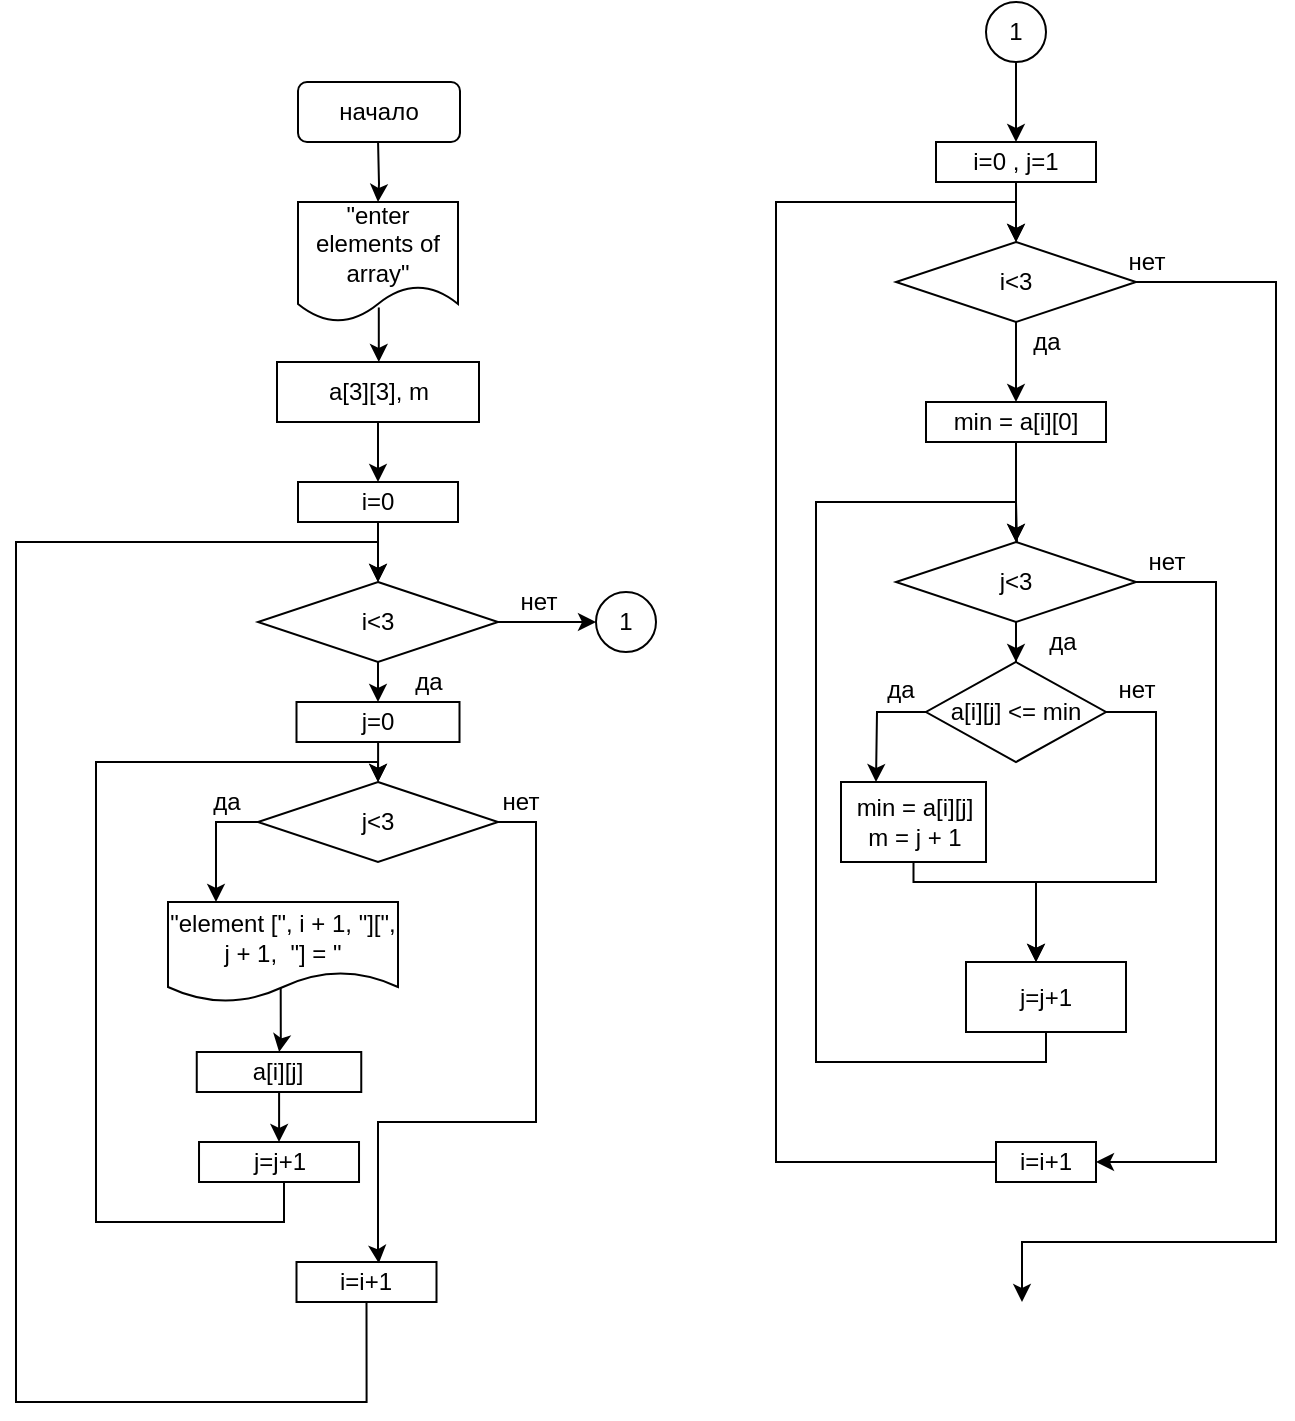 <mxfile version="15.7.4" type="github">
  <diagram id="aShKJb1EcJVqntHxSxEi" name="Page-1">
    <mxGraphModel dx="-332" dy="817" grid="1" gridSize="10" guides="1" tooltips="1" connect="1" arrows="1" fold="1" page="1" pageScale="1" pageWidth="827" pageHeight="1169" math="0" shadow="0">
      <root>
        <mxCell id="0" />
        <mxCell id="1" parent="0" />
        <mxCell id="8L_f6q-vc3C_Bcib5PFj-7" value="" style="edgeStyle=orthogonalEdgeStyle;rounded=0;orthogonalLoop=1;jettySize=auto;html=1;" parent="1" source="8L_f6q-vc3C_Bcib5PFj-8" target="8L_f6q-vc3C_Bcib5PFj-11" edge="1">
          <mxGeometry relative="1" as="geometry" />
        </mxCell>
        <mxCell id="8L_f6q-vc3C_Bcib5PFj-8" value="i=0" style="whiteSpace=wrap;html=1;rounded=0;" parent="1" vertex="1">
          <mxGeometry x="1131" y="290" width="80" height="20" as="geometry" />
        </mxCell>
        <mxCell id="qnYledQh9NX3tpmkD9LS-4" value="" style="edgeStyle=orthogonalEdgeStyle;rounded=0;orthogonalLoop=1;jettySize=auto;html=1;" parent="1" source="8L_f6q-vc3C_Bcib5PFj-11" target="qnYledQh9NX3tpmkD9LS-1" edge="1">
          <mxGeometry relative="1" as="geometry" />
        </mxCell>
        <mxCell id="8L_f6q-vc3C_Bcib5PFj-11" value="i&amp;lt;3" style="rhombus;whiteSpace=wrap;html=1;rounded=0;" parent="1" vertex="1">
          <mxGeometry x="1111" y="340" width="120" height="40" as="geometry" />
        </mxCell>
        <mxCell id="8L_f6q-vc3C_Bcib5PFj-13" value="" style="edgeStyle=orthogonalEdgeStyle;rounded=0;orthogonalLoop=1;jettySize=auto;html=1;entryX=0.5;entryY=0;entryDx=0;entryDy=0;startArrow=none;exitX=0.5;exitY=1;exitDx=0;exitDy=0;" parent="1" source="8L_f6q-vc3C_Bcib5PFj-18" target="8L_f6q-vc3C_Bcib5PFj-11" edge="1">
          <mxGeometry relative="1" as="geometry">
            <mxPoint x="1191" y="320" as="targetPoint" />
            <Array as="points">
              <mxPoint x="1165" y="750" />
              <mxPoint x="990" y="750" />
              <mxPoint x="990" y="320" />
              <mxPoint x="1171" y="320" />
            </Array>
            <mxPoint x="1166" y="550" as="sourcePoint" />
          </mxGeometry>
        </mxCell>
        <mxCell id="8L_f6q-vc3C_Bcib5PFj-16" value="нет" style="text;html=1;align=center;verticalAlign=middle;resizable=0;points=[];autosize=1;strokeColor=none;fillColor=none;" parent="1" vertex="1">
          <mxGeometry x="1221.5" y="440" width="40" height="20" as="geometry" />
        </mxCell>
        <mxCell id="8L_f6q-vc3C_Bcib5PFj-18" value="i=i+1" style="rounded=0;whiteSpace=wrap;html=1;" parent="1" vertex="1">
          <mxGeometry x="1130.25" y="680" width="70" height="20" as="geometry" />
        </mxCell>
        <mxCell id="8L_f6q-vc3C_Bcib5PFj-27" value="" style="edgeStyle=orthogonalEdgeStyle;rounded=0;orthogonalLoop=1;jettySize=auto;html=1;" parent="1" target="8L_f6q-vc3C_Bcib5PFj-26" edge="1">
          <mxGeometry relative="1" as="geometry">
            <mxPoint x="1171.029" y="120" as="sourcePoint" />
          </mxGeometry>
        </mxCell>
        <mxCell id="8L_f6q-vc3C_Bcib5PFj-29" value="" style="edgeStyle=orthogonalEdgeStyle;rounded=0;orthogonalLoop=1;jettySize=auto;html=1;exitX=0.505;exitY=0.879;exitDx=0;exitDy=0;exitPerimeter=0;" parent="1" source="8L_f6q-vc3C_Bcib5PFj-26" target="8L_f6q-vc3C_Bcib5PFj-28" edge="1">
          <mxGeometry relative="1" as="geometry" />
        </mxCell>
        <mxCell id="8L_f6q-vc3C_Bcib5PFj-26" value="&quot;enter elements of array&quot;" style="shape=document;whiteSpace=wrap;html=1;boundedLbl=1;" parent="1" vertex="1">
          <mxGeometry x="1131" y="150" width="80" height="60" as="geometry" />
        </mxCell>
        <mxCell id="8L_f6q-vc3C_Bcib5PFj-30" value="" style="edgeStyle=orthogonalEdgeStyle;rounded=0;orthogonalLoop=1;jettySize=auto;html=1;entryX=0.5;entryY=0;entryDx=0;entryDy=0;" parent="1" source="8L_f6q-vc3C_Bcib5PFj-28" target="8L_f6q-vc3C_Bcib5PFj-8" edge="1">
          <mxGeometry relative="1" as="geometry" />
        </mxCell>
        <mxCell id="8L_f6q-vc3C_Bcib5PFj-28" value="a[3][3], m" style="whiteSpace=wrap;html=1;" parent="1" vertex="1">
          <mxGeometry x="1120.5" y="230" width="101" height="30" as="geometry" />
        </mxCell>
        <mxCell id="8L_f6q-vc3C_Bcib5PFj-31" value="начало" style="rounded=1;whiteSpace=wrap;html=1;" parent="1" vertex="1">
          <mxGeometry x="1131" y="90" width="81" height="30" as="geometry" />
        </mxCell>
        <mxCell id="qnYledQh9NX3tpmkD9LS-8" value="" style="edgeStyle=orthogonalEdgeStyle;rounded=0;orthogonalLoop=1;jettySize=auto;html=1;exitX=0.49;exitY=0.85;exitDx=0;exitDy=0;exitPerimeter=0;" parent="1" source="8L_f6q-vc3C_Bcib5PFj-32" target="8L_f6q-vc3C_Bcib5PFj-34" edge="1">
          <mxGeometry relative="1" as="geometry" />
        </mxCell>
        <mxCell id="8L_f6q-vc3C_Bcib5PFj-32" value="&quot;element [&quot;, i + 1, &quot;][&quot;, j + 1,&amp;nbsp; &quot;] = &quot;" style="shape=document;whiteSpace=wrap;html=1;boundedLbl=1;" parent="1" vertex="1">
          <mxGeometry x="1066" y="500" width="115" height="50" as="geometry" />
        </mxCell>
        <mxCell id="qnYledQh9NX3tpmkD9LS-13" value="" style="edgeStyle=orthogonalEdgeStyle;rounded=0;orthogonalLoop=1;jettySize=auto;html=1;" parent="1" edge="1">
          <mxGeometry relative="1" as="geometry">
            <mxPoint x="1171" y="440" as="targetPoint" />
            <mxPoint x="1124" y="640" as="sourcePoint" />
            <Array as="points">
              <mxPoint x="1124" y="660" />
              <mxPoint x="1030" y="660" />
              <mxPoint x="1030" y="430" />
              <mxPoint x="1171" y="430" />
            </Array>
          </mxGeometry>
        </mxCell>
        <mxCell id="qnYledQh9NX3tpmkD9LS-33" value="" style="edgeStyle=orthogonalEdgeStyle;rounded=0;orthogonalLoop=1;jettySize=auto;html=1;" parent="1" source="8L_f6q-vc3C_Bcib5PFj-34" target="qnYledQh9NX3tpmkD9LS-32" edge="1">
          <mxGeometry relative="1" as="geometry" />
        </mxCell>
        <mxCell id="8L_f6q-vc3C_Bcib5PFj-34" value="a[i][j]" style="whiteSpace=wrap;html=1;" parent="1" vertex="1">
          <mxGeometry x="1080.38" y="575" width="82.25" height="20" as="geometry" />
        </mxCell>
        <mxCell id="8L_f6q-vc3C_Bcib5PFj-38" value="да" style="text;html=1;align=center;verticalAlign=middle;resizable=0;points=[];autosize=1;strokeColor=none;fillColor=none;" parent="1" vertex="1">
          <mxGeometry x="1181" y="380" width="30" height="20" as="geometry" />
        </mxCell>
        <mxCell id="qnYledQh9NX3tpmkD9LS-12" value="" style="edgeStyle=orthogonalEdgeStyle;rounded=0;orthogonalLoop=1;jettySize=auto;html=1;entryX=0.5;entryY=0;entryDx=0;entryDy=0;" parent="1" source="qnYledQh9NX3tpmkD9LS-1" target="qnYledQh9NX3tpmkD9LS-6" edge="1">
          <mxGeometry relative="1" as="geometry" />
        </mxCell>
        <mxCell id="qnYledQh9NX3tpmkD9LS-1" value="j=0" style="whiteSpace=wrap;html=1;rounded=0;" parent="1" vertex="1">
          <mxGeometry x="1130.25" y="400" width="81.5" height="20" as="geometry" />
        </mxCell>
        <mxCell id="qnYledQh9NX3tpmkD9LS-7" value="" style="edgeStyle=orthogonalEdgeStyle;rounded=0;orthogonalLoop=1;jettySize=auto;html=1;" parent="1" source="qnYledQh9NX3tpmkD9LS-6" edge="1">
          <mxGeometry relative="1" as="geometry">
            <mxPoint x="1090" y="500" as="targetPoint" />
            <Array as="points">
              <mxPoint x="1090" y="460" />
              <mxPoint x="1090" y="500" />
            </Array>
          </mxGeometry>
        </mxCell>
        <mxCell id="qnYledQh9NX3tpmkD9LS-11" value="" style="edgeStyle=orthogonalEdgeStyle;rounded=0;orthogonalLoop=1;jettySize=auto;html=1;exitX=1;exitY=0.5;exitDx=0;exitDy=0;entryX=0.588;entryY=0.03;entryDx=0;entryDy=0;entryPerimeter=0;" parent="1" source="qnYledQh9NX3tpmkD9LS-6" target="8L_f6q-vc3C_Bcib5PFj-18" edge="1">
          <mxGeometry relative="1" as="geometry">
            <mxPoint x="1171" y="676" as="targetPoint" />
            <Array as="points">
              <mxPoint x="1250" y="460" />
              <mxPoint x="1250" y="610" />
              <mxPoint x="1171" y="610" />
              <mxPoint x="1171" y="676" />
              <mxPoint x="1171" y="676" />
            </Array>
          </mxGeometry>
        </mxCell>
        <mxCell id="qnYledQh9NX3tpmkD9LS-6" value="j&amp;lt;3" style="rhombus;whiteSpace=wrap;html=1;rounded=0;" parent="1" vertex="1">
          <mxGeometry x="1111" y="440" width="120" height="40" as="geometry" />
        </mxCell>
        <mxCell id="qnYledQh9NX3tpmkD9LS-9" value="да" style="text;html=1;align=center;verticalAlign=middle;resizable=0;points=[];autosize=1;strokeColor=none;fillColor=none;" parent="1" vertex="1">
          <mxGeometry x="1080.38" y="440" width="30" height="20" as="geometry" />
        </mxCell>
        <mxCell id="qnYledQh9NX3tpmkD9LS-15" value="" style="edgeStyle=orthogonalEdgeStyle;rounded=0;orthogonalLoop=1;jettySize=auto;html=1;exitX=1;exitY=0.5;exitDx=0;exitDy=0;" parent="1" source="8L_f6q-vc3C_Bcib5PFj-11" edge="1">
          <mxGeometry relative="1" as="geometry">
            <mxPoint x="1280" y="360" as="targetPoint" />
          </mxGeometry>
        </mxCell>
        <mxCell id="qnYledQh9NX3tpmkD9LS-10" value="нет" style="text;html=1;align=center;verticalAlign=middle;resizable=0;points=[];autosize=1;strokeColor=none;fillColor=none;" parent="1" vertex="1">
          <mxGeometry x="1231" y="340" width="40" height="20" as="geometry" />
        </mxCell>
        <mxCell id="qnYledQh9NX3tpmkD9LS-21" value="" style="edgeStyle=orthogonalEdgeStyle;rounded=0;orthogonalLoop=1;jettySize=auto;html=1;" parent="1" source="qnYledQh9NX3tpmkD9LS-14" target="qnYledQh9NX3tpmkD9LS-20" edge="1">
          <mxGeometry relative="1" as="geometry" />
        </mxCell>
        <mxCell id="qnYledQh9NX3tpmkD9LS-14" value="i=0 , j=1" style="whiteSpace=wrap;html=1;rounded=0;" parent="1" vertex="1">
          <mxGeometry x="1450" y="120" width="80" height="20" as="geometry" />
        </mxCell>
        <mxCell id="qnYledQh9NX3tpmkD9LS-17" value="1" style="ellipse;whiteSpace=wrap;html=1;aspect=fixed;" parent="1" vertex="1">
          <mxGeometry x="1280" y="345" width="30" height="30" as="geometry" />
        </mxCell>
        <mxCell id="qnYledQh9NX3tpmkD9LS-19" value="" style="edgeStyle=orthogonalEdgeStyle;rounded=0;orthogonalLoop=1;jettySize=auto;html=1;entryX=0.5;entryY=0;entryDx=0;entryDy=0;" parent="1" source="qnYledQh9NX3tpmkD9LS-18" target="qnYledQh9NX3tpmkD9LS-14" edge="1">
          <mxGeometry relative="1" as="geometry">
            <mxPoint x="1490" y="100" as="targetPoint" />
          </mxGeometry>
        </mxCell>
        <mxCell id="qnYledQh9NX3tpmkD9LS-18" value="1" style="ellipse;whiteSpace=wrap;html=1;aspect=fixed;" parent="1" vertex="1">
          <mxGeometry x="1475" y="50" width="30" height="30" as="geometry" />
        </mxCell>
        <mxCell id="qnYledQh9NX3tpmkD9LS-23" value="" style="edgeStyle=orthogonalEdgeStyle;rounded=0;orthogonalLoop=1;jettySize=auto;html=1;" parent="1" source="qnYledQh9NX3tpmkD9LS-20" target="qnYledQh9NX3tpmkD9LS-22" edge="1">
          <mxGeometry relative="1" as="geometry" />
        </mxCell>
        <mxCell id="qnYledQh9NX3tpmkD9LS-20" value="i&amp;lt;3" style="rhombus;whiteSpace=wrap;html=1;rounded=0;" parent="1" vertex="1">
          <mxGeometry x="1430" y="170" width="120" height="40" as="geometry" />
        </mxCell>
        <mxCell id="qnYledQh9NX3tpmkD9LS-27" value="" style="edgeStyle=orthogonalEdgeStyle;rounded=0;orthogonalLoop=1;jettySize=auto;html=1;" parent="1" source="qnYledQh9NX3tpmkD9LS-22" edge="1">
          <mxGeometry relative="1" as="geometry">
            <mxPoint x="1490" y="320" as="targetPoint" />
          </mxGeometry>
        </mxCell>
        <mxCell id="qnYledQh9NX3tpmkD9LS-22" value="min = a[i][0]" style="whiteSpace=wrap;html=1;rounded=0;" parent="1" vertex="1">
          <mxGeometry x="1445" y="250" width="90" height="20" as="geometry" />
        </mxCell>
        <mxCell id="qnYledQh9NX3tpmkD9LS-24" value="да" style="text;html=1;align=center;verticalAlign=middle;resizable=0;points=[];autosize=1;strokeColor=none;fillColor=none;" parent="1" vertex="1">
          <mxGeometry x="1490" y="210" width="30" height="20" as="geometry" />
        </mxCell>
        <mxCell id="qnYledQh9NX3tpmkD9LS-35" value="" style="edgeStyle=orthogonalEdgeStyle;rounded=0;orthogonalLoop=1;jettySize=auto;html=1;exitX=1;exitY=0.5;exitDx=0;exitDy=0;" parent="1" source="qnYledQh9NX3tpmkD9LS-20" edge="1">
          <mxGeometry relative="1" as="geometry">
            <mxPoint x="1493" y="700" as="targetPoint" />
            <Array as="points">
              <mxPoint x="1620" y="190" />
              <mxPoint x="1620" y="670" />
              <mxPoint x="1493" y="670" />
            </Array>
          </mxGeometry>
        </mxCell>
        <mxCell id="qnYledQh9NX3tpmkD9LS-25" value="нет" style="text;html=1;align=center;verticalAlign=middle;resizable=0;points=[];autosize=1;strokeColor=none;fillColor=none;" parent="1" vertex="1">
          <mxGeometry x="1535" y="170" width="40" height="20" as="geometry" />
        </mxCell>
        <mxCell id="qnYledQh9NX3tpmkD9LS-29" value="" style="edgeStyle=orthogonalEdgeStyle;rounded=0;orthogonalLoop=1;jettySize=auto;html=1;" parent="1" target="qnYledQh9NX3tpmkD9LS-28" edge="1">
          <mxGeometry relative="1" as="geometry">
            <mxPoint x="1490" y="300" as="sourcePoint" />
          </mxGeometry>
        </mxCell>
        <mxCell id="qnYledQh9NX3tpmkD9LS-37" value="" style="edgeStyle=orthogonalEdgeStyle;rounded=0;orthogonalLoop=1;jettySize=auto;html=1;startArrow=none;" parent="1" source="qnYledQh9NX3tpmkD9LS-50" edge="1">
          <mxGeometry relative="1" as="geometry">
            <mxPoint x="1490" y="170" as="targetPoint" />
            <mxPoint x="1500" y="590" as="sourcePoint" />
            <Array as="points">
              <mxPoint x="1370" y="150" />
              <mxPoint x="1490" y="150" />
            </Array>
          </mxGeometry>
        </mxCell>
        <mxCell id="qnYledQh9NX3tpmkD9LS-41" value="" style="edgeStyle=orthogonalEdgeStyle;rounded=0;orthogonalLoop=1;jettySize=auto;html=1;" parent="1" source="qnYledQh9NX3tpmkD9LS-28" target="qnYledQh9NX3tpmkD9LS-40" edge="1">
          <mxGeometry relative="1" as="geometry" />
        </mxCell>
        <mxCell id="qnYledQh9NX3tpmkD9LS-28" value="j&amp;lt;3" style="rhombus;whiteSpace=wrap;html=1;rounded=0;" parent="1" vertex="1">
          <mxGeometry x="1430" y="320" width="120" height="40" as="geometry" />
        </mxCell>
        <mxCell id="qnYledQh9NX3tpmkD9LS-32" value="j=j+1" style="whiteSpace=wrap;html=1;" parent="1" vertex="1">
          <mxGeometry x="1081.51" y="620" width="80" height="20" as="geometry" />
        </mxCell>
        <mxCell id="qnYledQh9NX3tpmkD9LS-52" value="" style="edgeStyle=orthogonalEdgeStyle;rounded=0;orthogonalLoop=1;jettySize=auto;html=1;exitX=1;exitY=0.5;exitDx=0;exitDy=0;entryX=1;entryY=0.5;entryDx=0;entryDy=0;" parent="1" source="qnYledQh9NX3tpmkD9LS-28" target="qnYledQh9NX3tpmkD9LS-50" edge="1">
          <mxGeometry relative="1" as="geometry">
            <mxPoint x="1590" y="650" as="targetPoint" />
            <Array as="points">
              <mxPoint x="1590" y="340" />
              <mxPoint x="1590" y="630" />
            </Array>
          </mxGeometry>
        </mxCell>
        <mxCell id="qnYledQh9NX3tpmkD9LS-38" value="нет" style="text;html=1;align=center;verticalAlign=middle;resizable=0;points=[];autosize=1;strokeColor=none;fillColor=none;" parent="1" vertex="1">
          <mxGeometry x="1545" y="320" width="40" height="20" as="geometry" />
        </mxCell>
        <mxCell id="qnYledQh9NX3tpmkD9LS-39" value="да" style="text;html=1;align=center;verticalAlign=middle;resizable=0;points=[];autosize=1;strokeColor=none;fillColor=none;" parent="1" vertex="1">
          <mxGeometry x="1497.5" y="360" width="30" height="20" as="geometry" />
        </mxCell>
        <mxCell id="qnYledQh9NX3tpmkD9LS-42" value="" style="edgeStyle=orthogonalEdgeStyle;rounded=0;orthogonalLoop=1;jettySize=auto;html=1;" parent="1" source="qnYledQh9NX3tpmkD9LS-40" edge="1">
          <mxGeometry relative="1" as="geometry">
            <mxPoint x="1420" y="440" as="targetPoint" />
          </mxGeometry>
        </mxCell>
        <mxCell id="qnYledQh9NX3tpmkD9LS-43" value="" style="edgeStyle=orthogonalEdgeStyle;rounded=0;orthogonalLoop=1;jettySize=auto;html=1;" parent="1" source="qnYledQh9NX3tpmkD9LS-40" edge="1">
          <mxGeometry relative="1" as="geometry">
            <mxPoint x="1500" y="530" as="targetPoint" />
            <Array as="points">
              <mxPoint x="1560" y="405" />
              <mxPoint x="1560" y="490" />
              <mxPoint x="1500" y="490" />
            </Array>
          </mxGeometry>
        </mxCell>
        <mxCell id="qnYledQh9NX3tpmkD9LS-40" value="a[i][j] &amp;lt;= min" style="rhombus;whiteSpace=wrap;html=1;" parent="1" vertex="1">
          <mxGeometry x="1445" y="380" width="90" height="50" as="geometry" />
        </mxCell>
        <mxCell id="qnYledQh9NX3tpmkD9LS-44" value="да" style="text;html=1;align=center;verticalAlign=middle;resizable=0;points=[];autosize=1;strokeColor=none;fillColor=none;" parent="1" vertex="1">
          <mxGeometry x="1417" y="384" width="30" height="20" as="geometry" />
        </mxCell>
        <mxCell id="qnYledQh9NX3tpmkD9LS-45" value="нет" style="text;html=1;align=center;verticalAlign=middle;resizable=0;points=[];autosize=1;strokeColor=none;fillColor=none;" parent="1" vertex="1">
          <mxGeometry x="1530" y="384" width="40" height="20" as="geometry" />
        </mxCell>
        <mxCell id="qnYledQh9NX3tpmkD9LS-47" value="" style="edgeStyle=orthogonalEdgeStyle;rounded=0;orthogonalLoop=1;jettySize=auto;html=1;" parent="1" source="qnYledQh9NX3tpmkD9LS-46" edge="1">
          <mxGeometry relative="1" as="geometry">
            <mxPoint x="1500" y="530" as="targetPoint" />
            <Array as="points">
              <mxPoint x="1439" y="490" />
            </Array>
          </mxGeometry>
        </mxCell>
        <mxCell id="qnYledQh9NX3tpmkD9LS-46" value="min = a[i][j] m = j + 1" style="whiteSpace=wrap;html=1;" parent="1" vertex="1">
          <mxGeometry x="1402.5" y="440" width="72.5" height="40" as="geometry" />
        </mxCell>
        <mxCell id="qnYledQh9NX3tpmkD9LS-49" value="" style="edgeStyle=orthogonalEdgeStyle;rounded=0;orthogonalLoop=1;jettySize=auto;html=1;" parent="1" source="qnYledQh9NX3tpmkD9LS-48" edge="1">
          <mxGeometry relative="1" as="geometry">
            <mxPoint x="1490" y="320" as="targetPoint" />
            <Array as="points">
              <mxPoint x="1505" y="580" />
              <mxPoint x="1390" y="580" />
              <mxPoint x="1390" y="300" />
              <mxPoint x="1490" y="300" />
            </Array>
          </mxGeometry>
        </mxCell>
        <mxCell id="qnYledQh9NX3tpmkD9LS-48" value="j=j+1" style="whiteSpace=wrap;html=1;" parent="1" vertex="1">
          <mxGeometry x="1465" y="530" width="80" height="35" as="geometry" />
        </mxCell>
        <mxCell id="qnYledQh9NX3tpmkD9LS-50" value="i=i+1" style="whiteSpace=wrap;html=1;" parent="1" vertex="1">
          <mxGeometry x="1480" y="620" width="50" height="20" as="geometry" />
        </mxCell>
      </root>
    </mxGraphModel>
  </diagram>
</mxfile>
